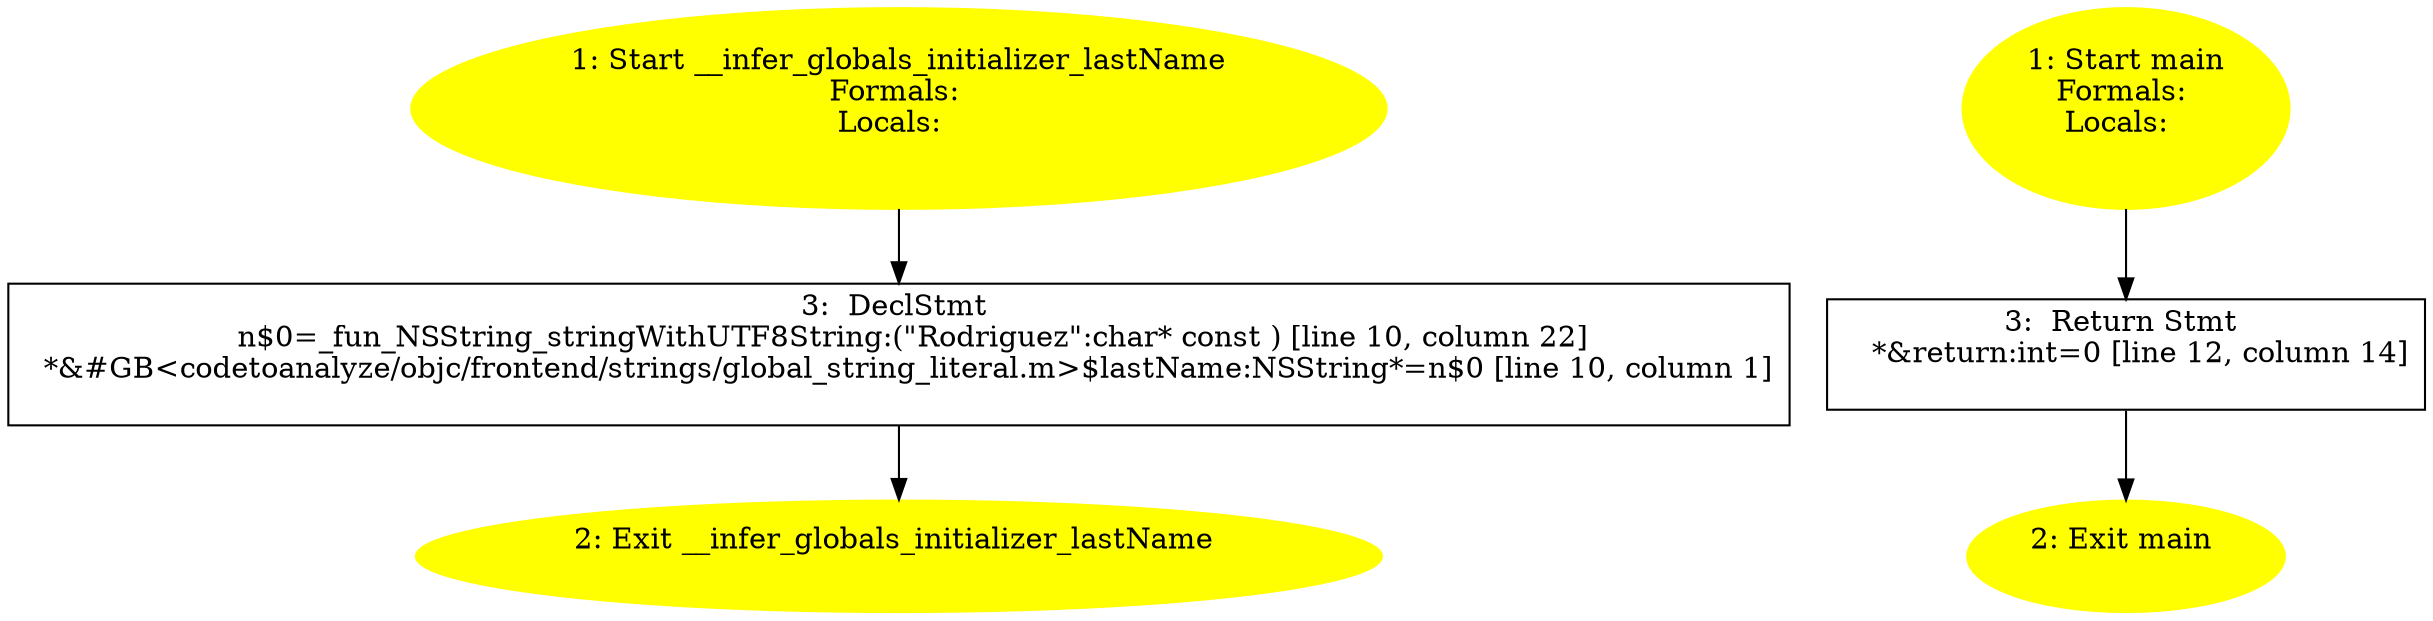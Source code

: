 /* @generated */
digraph cfg {
"__infer_globals_initializer_lastName.ab5584b9c7a64c926bfb635dcb73a207_1" [label="1: Start __infer_globals_initializer_lastName\nFormals: \nLocals:  \n  " color=yellow style=filled]
	

	 "__infer_globals_initializer_lastName.ab5584b9c7a64c926bfb635dcb73a207_1" -> "__infer_globals_initializer_lastName.ab5584b9c7a64c926bfb635dcb73a207_3" ;
"__infer_globals_initializer_lastName.ab5584b9c7a64c926bfb635dcb73a207_2" [label="2: Exit __infer_globals_initializer_lastName \n  " color=yellow style=filled]
	

"__infer_globals_initializer_lastName.ab5584b9c7a64c926bfb635dcb73a207_3" [label="3:  DeclStmt \n   n$0=_fun_NSString_stringWithUTF8String:(\"Rodriguez\":char* const ) [line 10, column 22]\n  *&#GB<codetoanalyze/objc/frontend/strings/global_string_literal.m>$lastName:NSString*=n$0 [line 10, column 1]\n " shape="box"]
	

	 "__infer_globals_initializer_lastName.ab5584b9c7a64c926bfb635dcb73a207_3" -> "__infer_globals_initializer_lastName.ab5584b9c7a64c926bfb635dcb73a207_2" ;
"main.fad58de7366495db4650cfefac2fcd61_1" [label="1: Start main\nFormals: \nLocals:  \n  " color=yellow style=filled]
	

	 "main.fad58de7366495db4650cfefac2fcd61_1" -> "main.fad58de7366495db4650cfefac2fcd61_3" ;
"main.fad58de7366495db4650cfefac2fcd61_2" [label="2: Exit main \n  " color=yellow style=filled]
	

"main.fad58de7366495db4650cfefac2fcd61_3" [label="3:  Return Stmt \n   *&return:int=0 [line 12, column 14]\n " shape="box"]
	

	 "main.fad58de7366495db4650cfefac2fcd61_3" -> "main.fad58de7366495db4650cfefac2fcd61_2" ;
}
